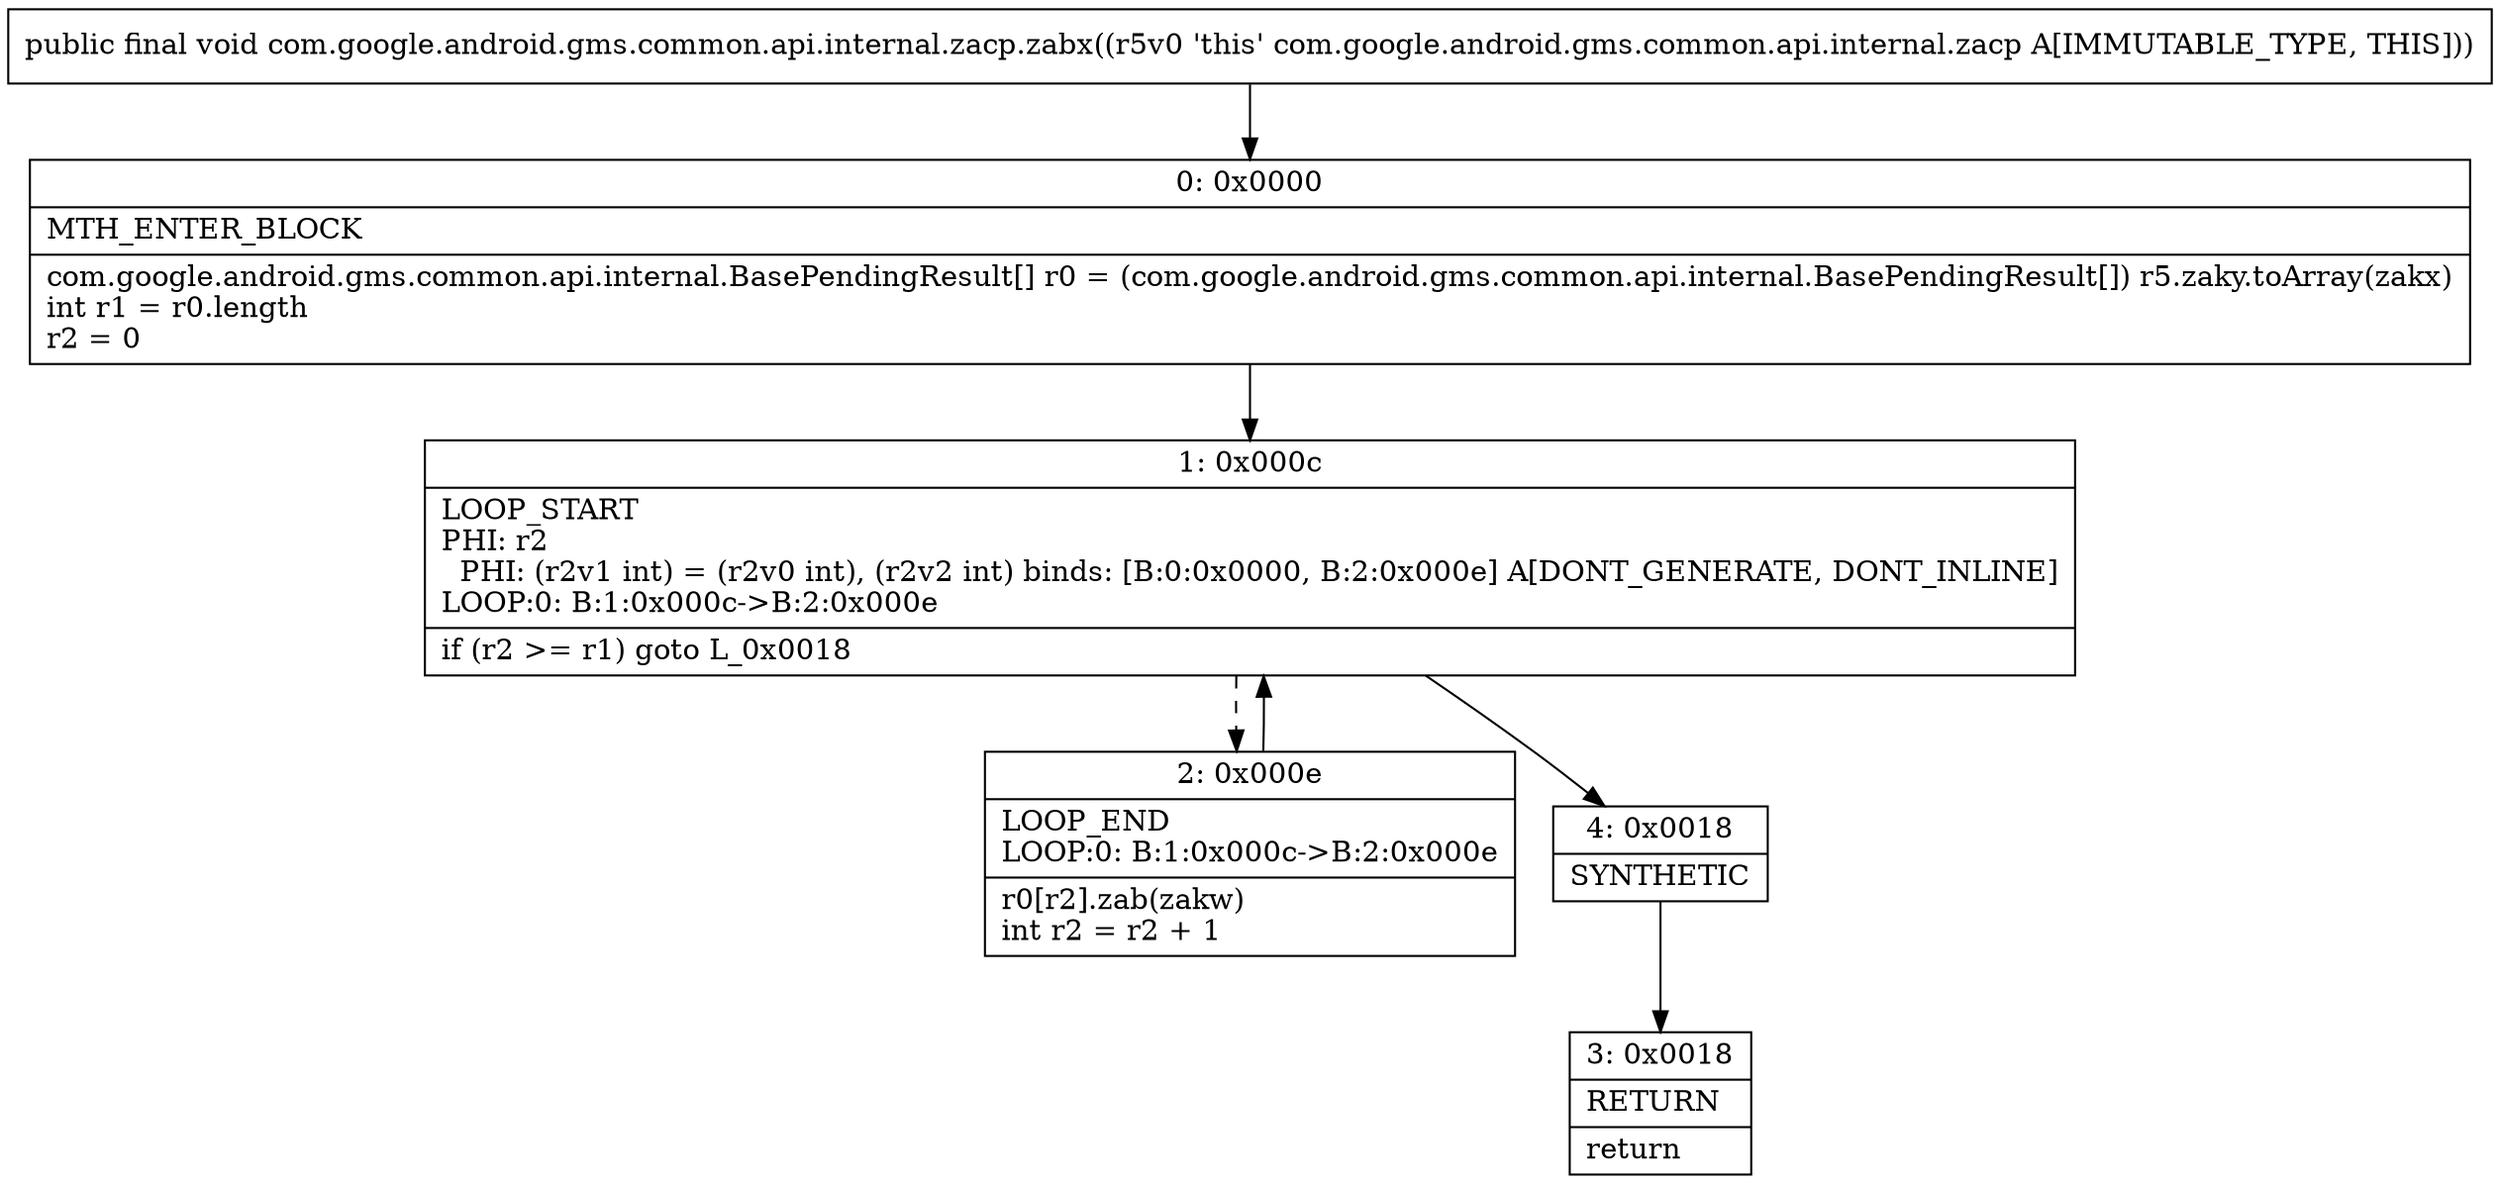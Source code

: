 digraph "CFG forcom.google.android.gms.common.api.internal.zacp.zabx()V" {
Node_0 [shape=record,label="{0\:\ 0x0000|MTH_ENTER_BLOCK\l|com.google.android.gms.common.api.internal.BasePendingResult[] r0 = (com.google.android.gms.common.api.internal.BasePendingResult[]) r5.zaky.toArray(zakx)\lint r1 = r0.length\lr2 = 0\l}"];
Node_1 [shape=record,label="{1\:\ 0x000c|LOOP_START\lPHI: r2 \l  PHI: (r2v1 int) = (r2v0 int), (r2v2 int) binds: [B:0:0x0000, B:2:0x000e] A[DONT_GENERATE, DONT_INLINE]\lLOOP:0: B:1:0x000c\-\>B:2:0x000e\l|if (r2 \>= r1) goto L_0x0018\l}"];
Node_2 [shape=record,label="{2\:\ 0x000e|LOOP_END\lLOOP:0: B:1:0x000c\-\>B:2:0x000e\l|r0[r2].zab(zakw)\lint r2 = r2 + 1\l}"];
Node_3 [shape=record,label="{3\:\ 0x0018|RETURN\l|return\l}"];
Node_4 [shape=record,label="{4\:\ 0x0018|SYNTHETIC\l}"];
MethodNode[shape=record,label="{public final void com.google.android.gms.common.api.internal.zacp.zabx((r5v0 'this' com.google.android.gms.common.api.internal.zacp A[IMMUTABLE_TYPE, THIS])) }"];
MethodNode -> Node_0;
Node_0 -> Node_1;
Node_1 -> Node_2[style=dashed];
Node_1 -> Node_4;
Node_2 -> Node_1;
Node_4 -> Node_3;
}

